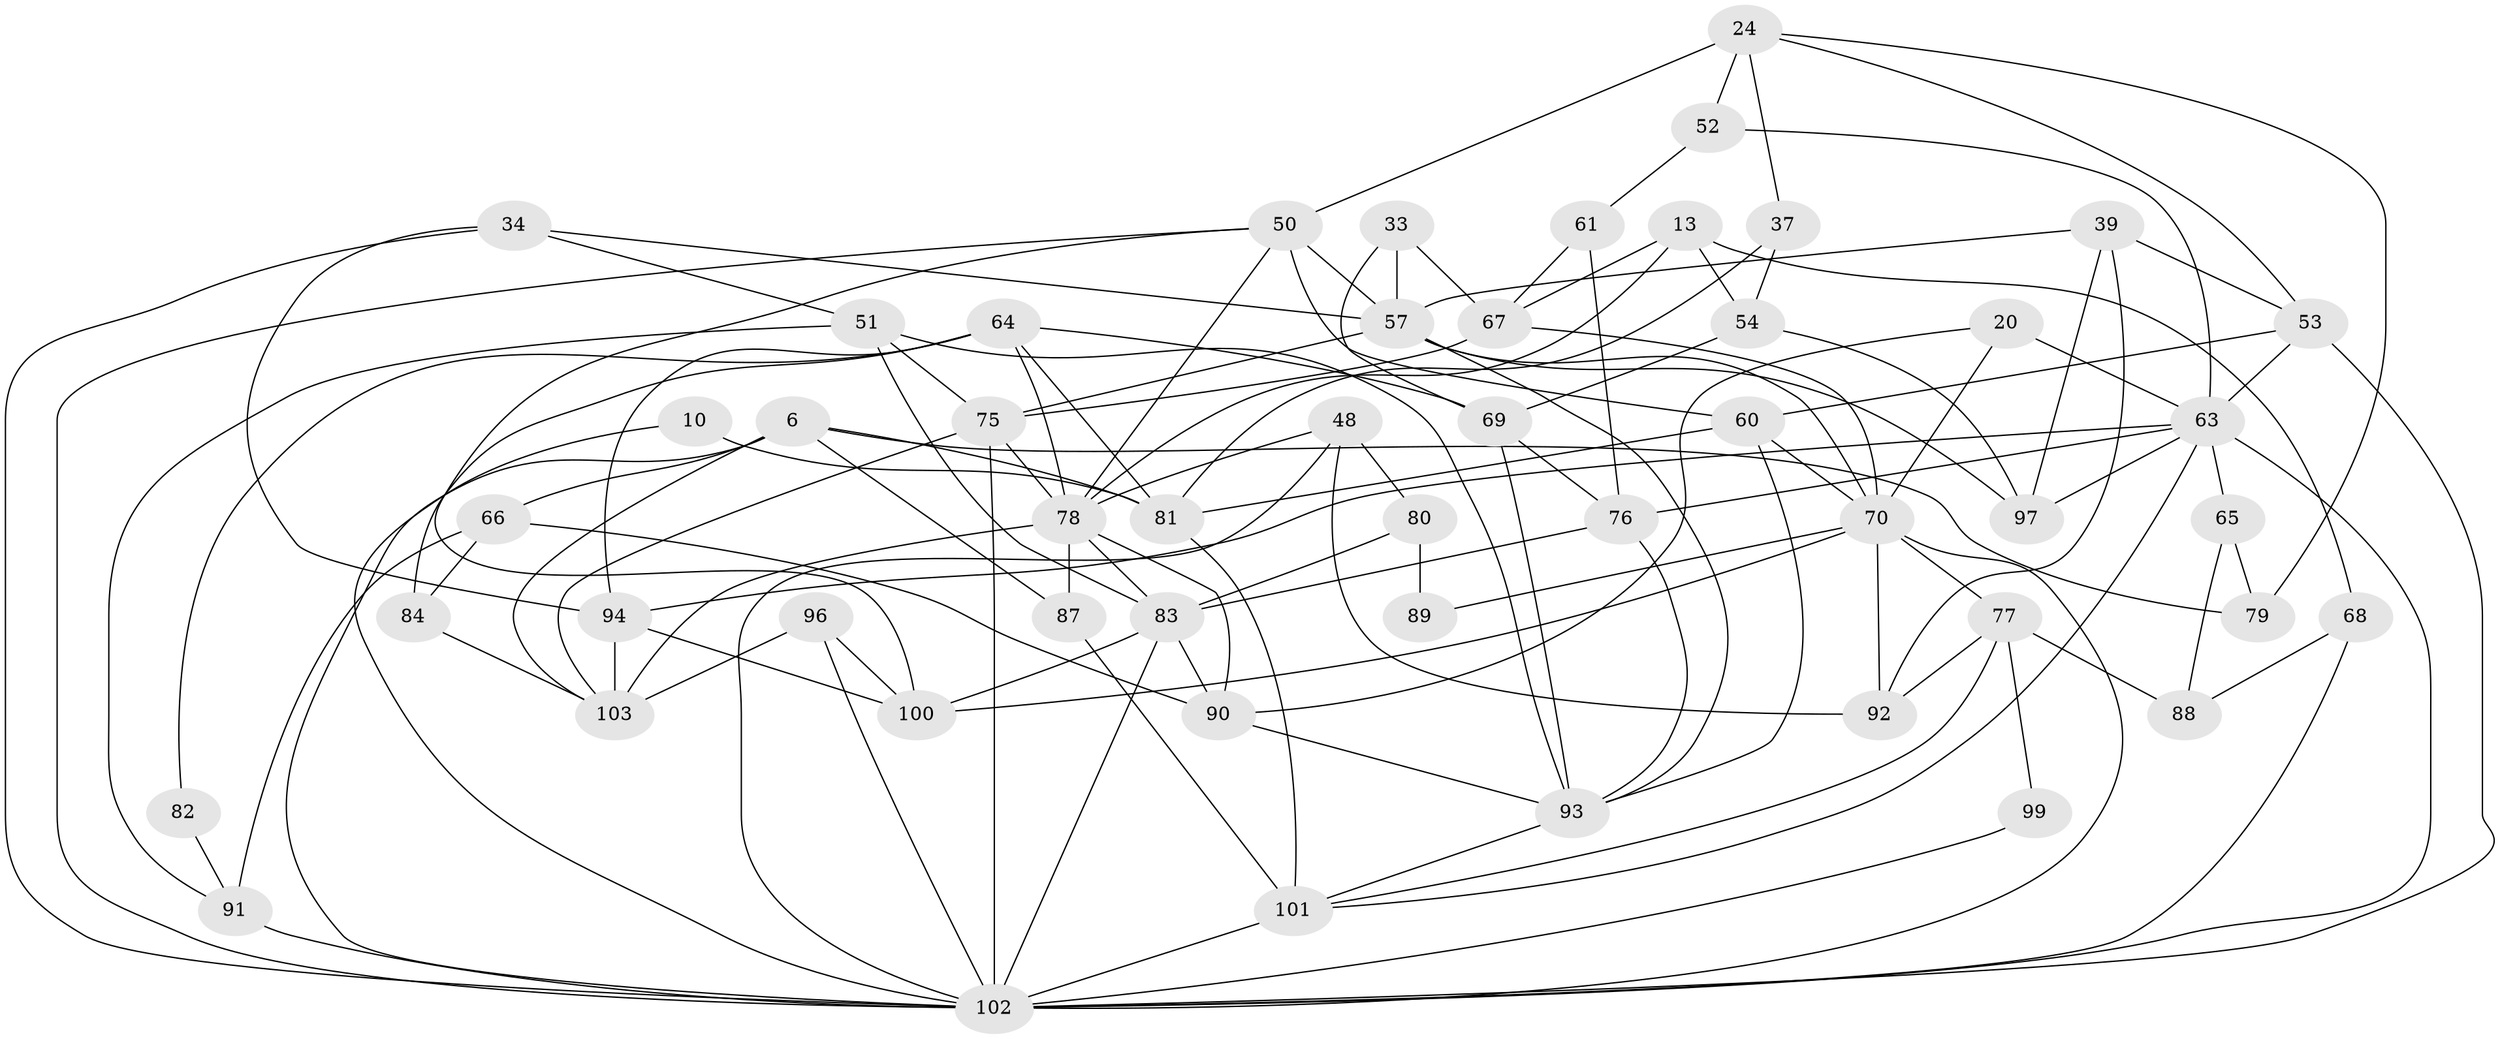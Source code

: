 // original degree distribution, {4: 0.2524271844660194, 5: 0.17475728155339806, 3: 0.27184466019417475, 6: 0.08737864077669903, 7: 0.05825242718446602, 2: 0.14563106796116504, 8: 0.009708737864077669}
// Generated by graph-tools (version 1.1) at 2025/49/03/09/25 04:49:29]
// undirected, 51 vertices, 122 edges
graph export_dot {
graph [start="1"]
  node [color=gray90,style=filled];
  6;
  10;
  13;
  20;
  24;
  33;
  34;
  37;
  39;
  48 [super="+42"];
  50 [super="+3"];
  51 [super="+43"];
  52;
  53 [super="+47"];
  54 [super="+49"];
  57 [super="+19"];
  60;
  61;
  63 [super="+44+45+56+58"];
  64 [super="+22"];
  65;
  66;
  67 [super="+2"];
  68;
  69 [super="+25+40"];
  70 [super="+16+27"];
  75 [super="+7+62"];
  76 [super="+73"];
  77 [super="+41+46"];
  78 [super="+23"];
  79;
  80;
  81 [super="+38"];
  82;
  83 [super="+30+71"];
  84 [super="+28"];
  87;
  88;
  89;
  90 [super="+59"];
  91 [super="+4+85"];
  92 [super="+55"];
  93 [super="+5"];
  94 [super="+32"];
  96;
  97 [super="+29"];
  99;
  100 [super="+17+26"];
  101 [super="+1+98"];
  102 [super="+18+86+95"];
  103 [super="+31"];
  6 -- 66;
  6 -- 79;
  6 -- 81 [weight=2];
  6 -- 87;
  6 -- 103;
  6 -- 102;
  10 -- 81;
  10 -- 102;
  13 -- 68;
  13 -- 54 [weight=2];
  13 -- 78;
  13 -- 67;
  20 -- 90;
  20 -- 63;
  20 -- 70;
  24 -- 50 [weight=2];
  24 -- 37;
  24 -- 52;
  24 -- 79;
  24 -- 53;
  33 -- 57;
  33 -- 67;
  33 -- 69;
  34 -- 94;
  34 -- 51;
  34 -- 57;
  34 -- 102;
  37 -- 81;
  37 -- 54;
  39 -- 97 [weight=2];
  39 -- 53;
  39 -- 57;
  39 -- 92 [weight=2];
  48 -- 102;
  48 -- 80;
  48 -- 92;
  48 -- 78;
  50 -- 57 [weight=2];
  50 -- 60;
  50 -- 100;
  50 -- 78;
  50 -- 102;
  51 -- 83;
  51 -- 75;
  51 -- 91;
  51 -- 93;
  52 -- 63;
  52 -- 61;
  53 -- 102;
  53 -- 63 [weight=2];
  53 -- 60;
  54 -- 69;
  54 -- 97;
  57 -- 75;
  57 -- 97;
  57 -- 93;
  57 -- 70 [weight=2];
  60 -- 70;
  60 -- 93;
  60 -- 81;
  61 -- 67;
  61 -- 76;
  63 -- 97 [weight=2];
  63 -- 102;
  63 -- 76 [weight=3];
  63 -- 65;
  63 -- 101;
  63 -- 94;
  64 -- 94;
  64 -- 82;
  64 -- 84;
  64 -- 78;
  64 -- 69;
  64 -- 81;
  65 -- 79;
  65 -- 88;
  66 -- 90;
  66 -- 91;
  66 -- 84;
  67 -- 70;
  67 -- 75;
  68 -- 88;
  68 -- 102;
  69 -- 93;
  69 -- 76;
  70 -- 77 [weight=2];
  70 -- 92;
  70 -- 100 [weight=2];
  70 -- 89;
  70 -- 102 [weight=2];
  75 -- 103;
  75 -- 102 [weight=3];
  75 -- 78;
  76 -- 93;
  76 -- 83 [weight=3];
  77 -- 101 [weight=2];
  77 -- 88;
  77 -- 92;
  77 -- 99;
  78 -- 90;
  78 -- 103 [weight=2];
  78 -- 87;
  78 -- 83;
  80 -- 83;
  80 -- 89;
  81 -- 101;
  82 -- 91;
  83 -- 90;
  83 -- 102;
  83 -- 100 [weight=2];
  84 -- 103;
  87 -- 101;
  90 -- 93 [weight=2];
  91 -- 102 [weight=5];
  93 -- 101;
  94 -- 103 [weight=2];
  94 -- 100;
  96 -- 103;
  96 -- 100;
  96 -- 102;
  99 -- 102;
  101 -- 102 [weight=3];
}
